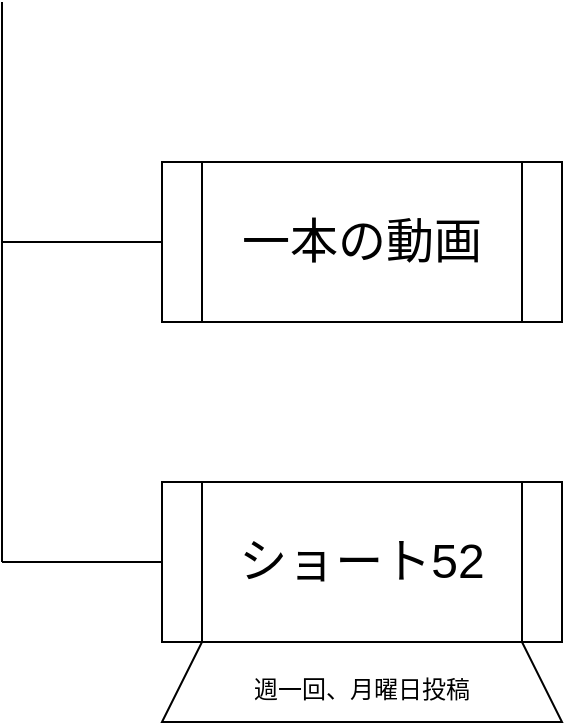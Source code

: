 <mxfile version="20.8.17" type="github">
  <diagram name="第 1 页" id="I9pr54ogbsVgPpoW1xDt">
    <mxGraphModel dx="1030" dy="841" grid="1" gridSize="10" guides="1" tooltips="1" connect="1" arrows="1" fold="1" page="1" pageScale="1" pageWidth="1169" pageHeight="827" math="0" shadow="0">
      <root>
        <mxCell id="0" />
        <mxCell id="1" parent="0" />
        <mxCell id="uPvmO5IvGM88UHonNG08-1" value="&lt;font style=&quot;font-size: 24px;&quot;&gt;一本の動画&lt;/font&gt;" style="shape=process;whiteSpace=wrap;html=1;backgroundOutline=1;" vertex="1" parent="1">
          <mxGeometry x="320" y="240" width="200" height="80" as="geometry" />
        </mxCell>
        <mxCell id="uPvmO5IvGM88UHonNG08-2" value="&lt;font style=&quot;font-size: 24px;&quot;&gt;ショート52&lt;/font&gt;" style="shape=process;whiteSpace=wrap;html=1;backgroundOutline=1;" vertex="1" parent="1">
          <mxGeometry x="320" y="400" width="200" height="80" as="geometry" />
        </mxCell>
        <mxCell id="uPvmO5IvGM88UHonNG08-3" value="&lt;font style=&quot;font-size: 12px;&quot;&gt;週一回、月曜日投稿&lt;/font&gt;" style="shape=trapezoid;perimeter=trapezoidPerimeter;whiteSpace=wrap;html=1;fixedSize=1;fontSize=24;" vertex="1" parent="1">
          <mxGeometry x="320" y="480" width="200" height="40" as="geometry" />
        </mxCell>
        <mxCell id="uPvmO5IvGM88UHonNG08-4" value="" style="endArrow=none;html=1;rounded=0;fontSize=12;entryX=0;entryY=0.5;entryDx=0;entryDy=0;" edge="1" parent="1" target="uPvmO5IvGM88UHonNG08-2">
          <mxGeometry width="50" height="50" relative="1" as="geometry">
            <mxPoint x="240" y="440" as="sourcePoint" />
            <mxPoint x="540" y="430" as="targetPoint" />
          </mxGeometry>
        </mxCell>
        <mxCell id="uPvmO5IvGM88UHonNG08-5" value="" style="endArrow=none;html=1;rounded=0;fontSize=12;" edge="1" parent="1">
          <mxGeometry width="50" height="50" relative="1" as="geometry">
            <mxPoint x="240" y="440" as="sourcePoint" />
            <mxPoint x="240" y="160" as="targetPoint" />
          </mxGeometry>
        </mxCell>
        <mxCell id="uPvmO5IvGM88UHonNG08-6" value="" style="endArrow=none;html=1;rounded=0;fontSize=12;entryX=0;entryY=0.5;entryDx=0;entryDy=0;" edge="1" parent="1" target="uPvmO5IvGM88UHonNG08-1">
          <mxGeometry width="50" height="50" relative="1" as="geometry">
            <mxPoint x="240" y="280" as="sourcePoint" />
            <mxPoint x="540" y="430" as="targetPoint" />
          </mxGeometry>
        </mxCell>
      </root>
    </mxGraphModel>
  </diagram>
</mxfile>
